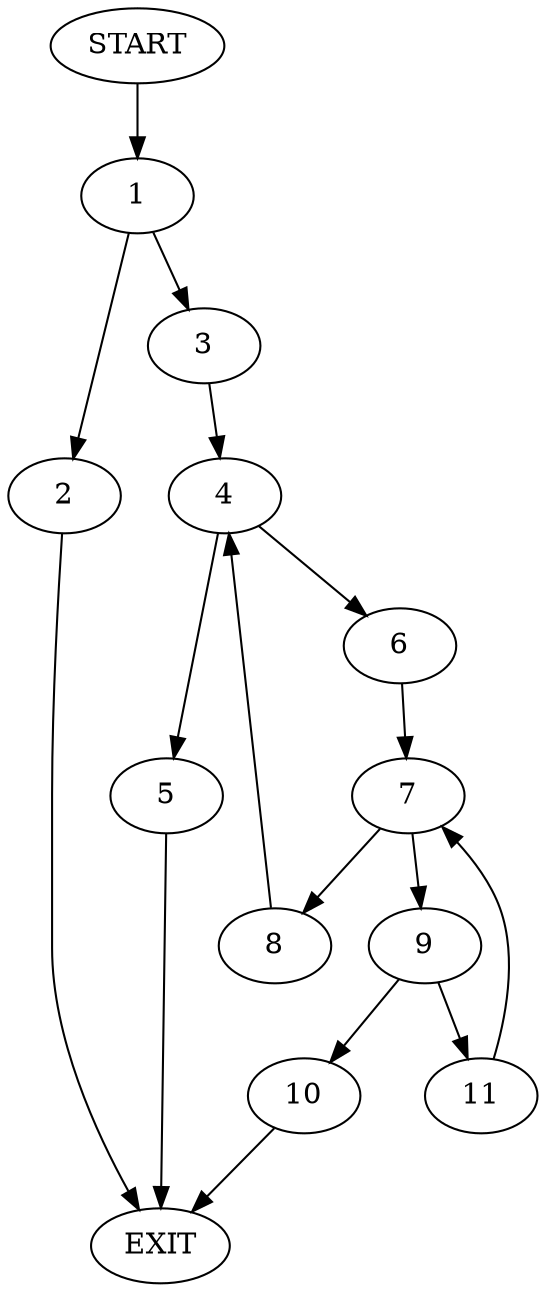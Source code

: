 digraph {
0 [label="START"]
12 [label="EXIT"]
0 -> 1
1 -> 2
1 -> 3
3 -> 4
2 -> 12
4 -> 5
4 -> 6
5 -> 12
6 -> 7
7 -> 8
7 -> 9
8 -> 4
9 -> 10
9 -> 11
11 -> 7
10 -> 12
}
